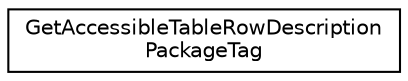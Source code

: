 digraph "类继承关系图"
{
 // LATEX_PDF_SIZE
  edge [fontname="Helvetica",fontsize="10",labelfontname="Helvetica",labelfontsize="10"];
  node [fontname="Helvetica",fontsize="10",shape=record];
  rankdir="LR";
  Node0 [label="GetAccessibleTableRowDescription\lPackageTag",height=0.2,width=0.4,color="black", fillcolor="white", style="filled",URL="$struct_get_accessible_table_row_description_package_tag.html",tooltip=" "];
}

